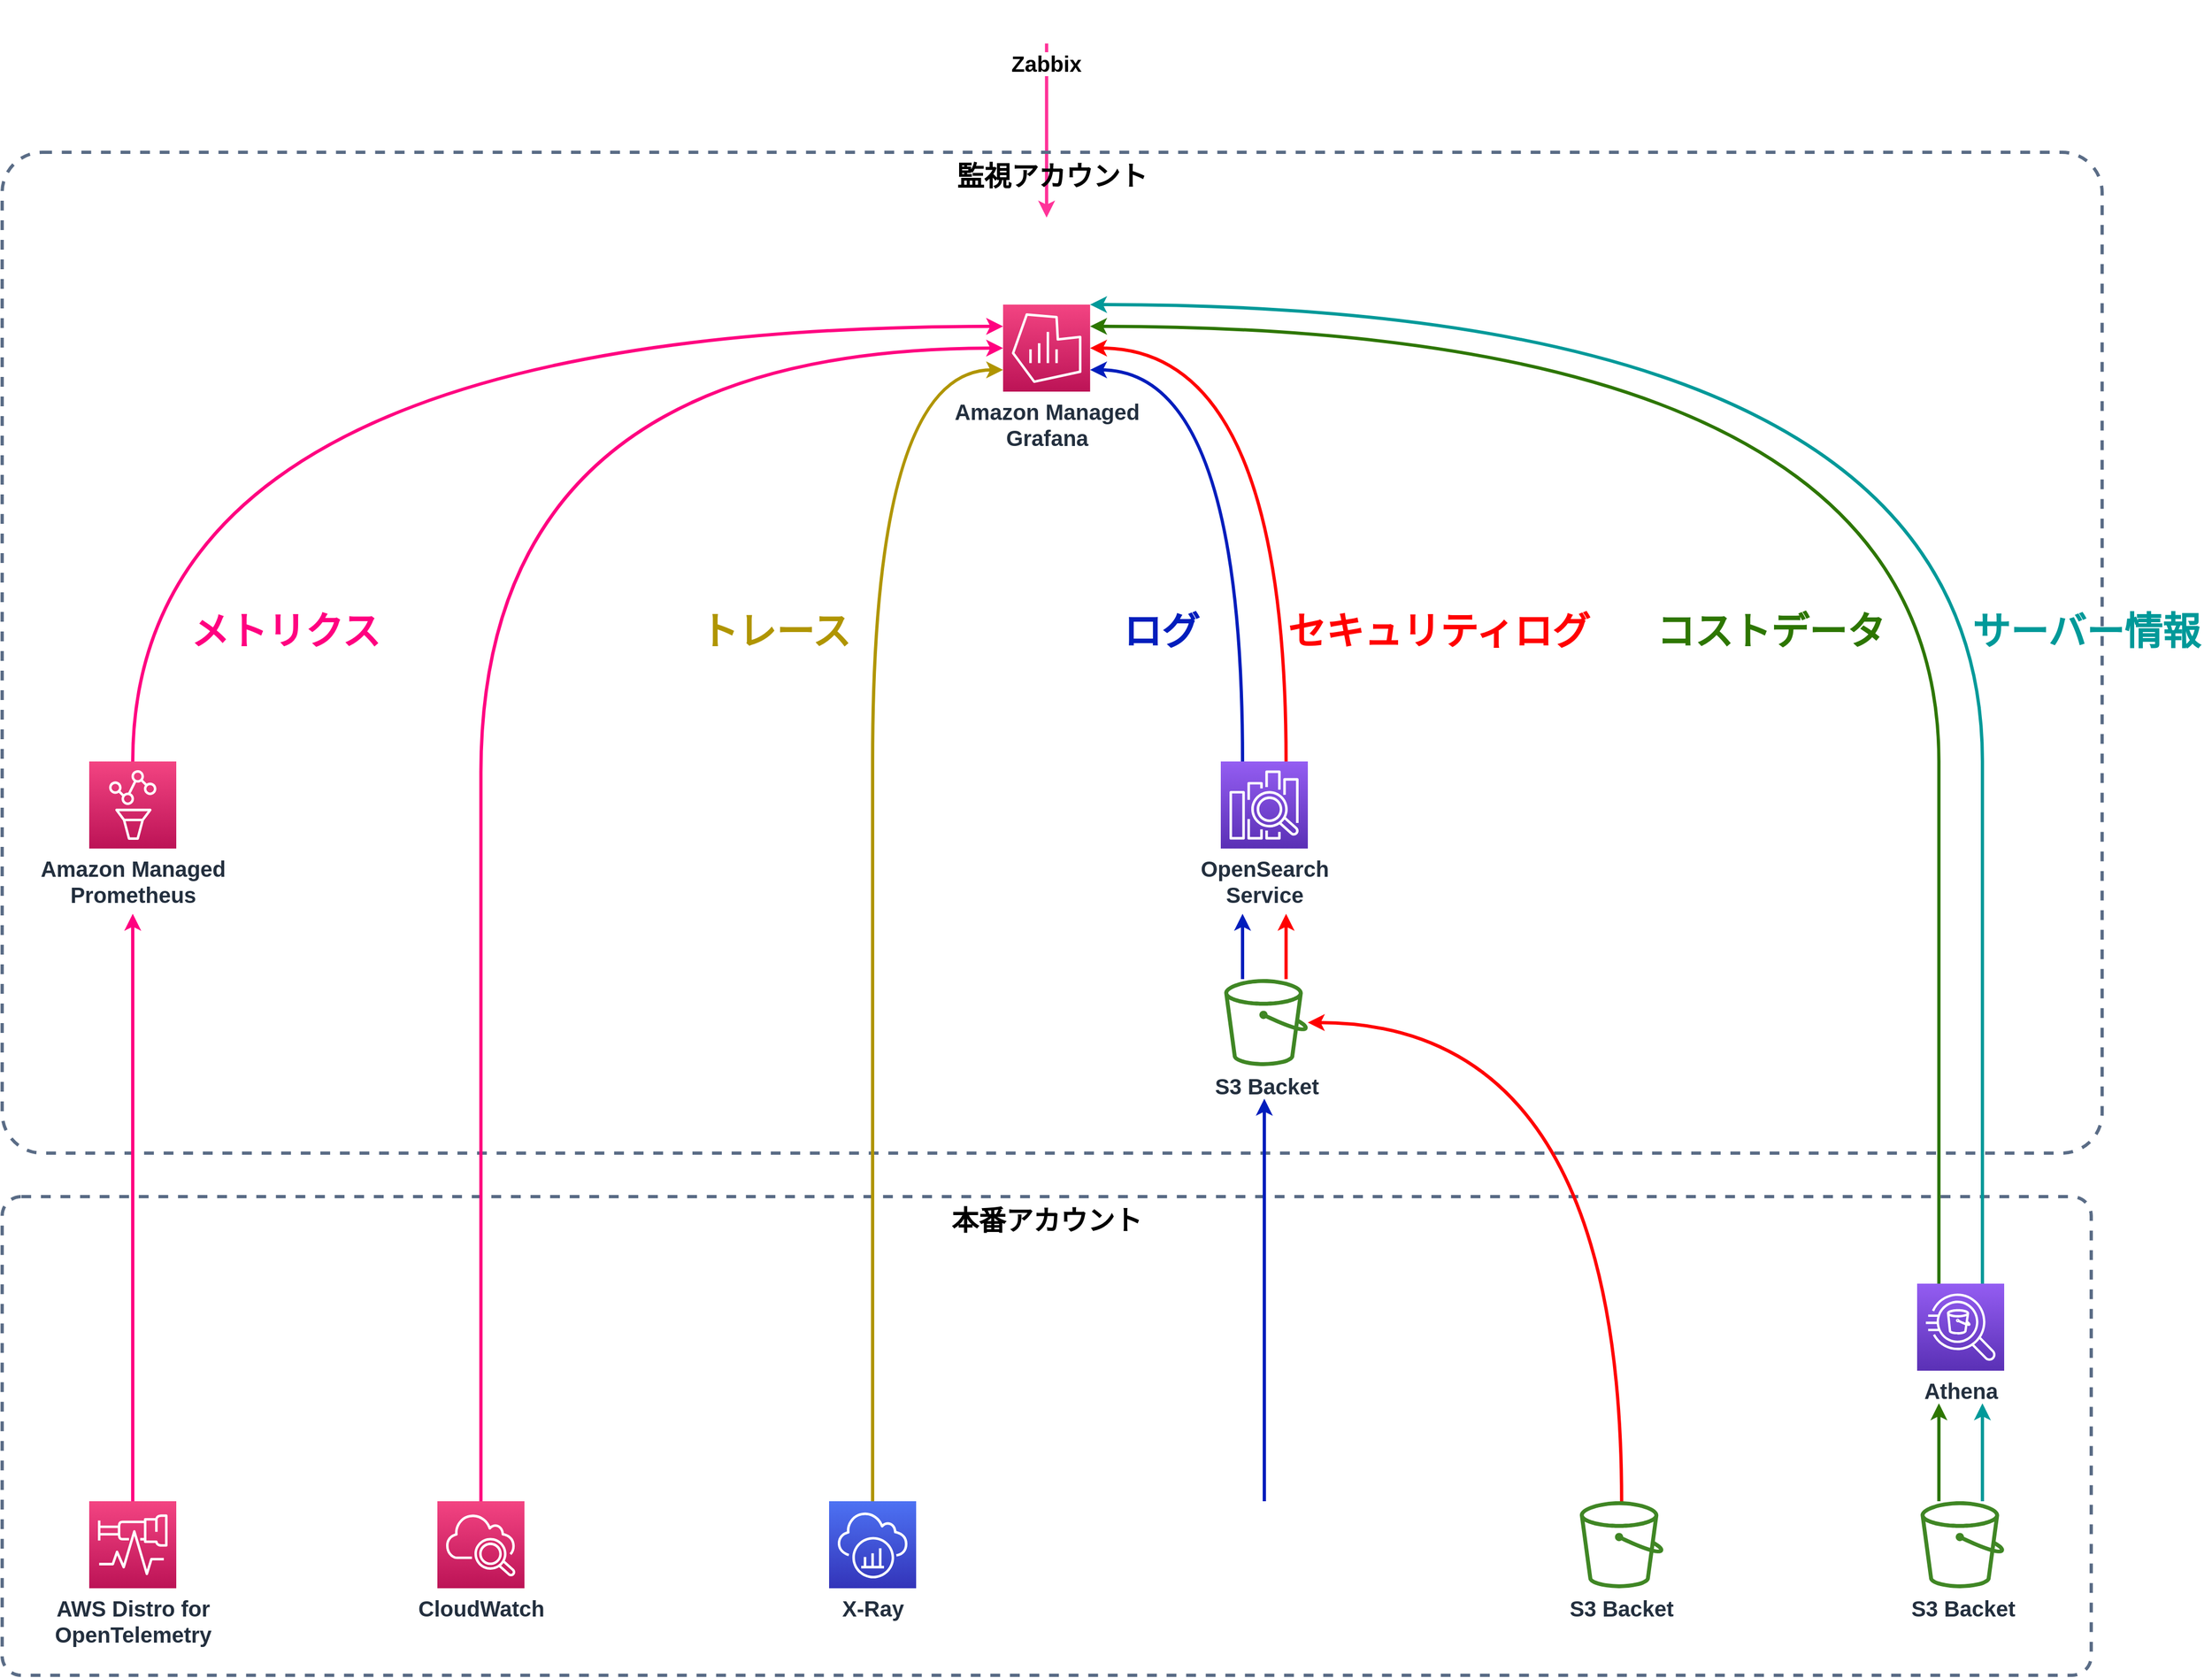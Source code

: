 <mxfile version="20.6.2" type="device"><diagram id="Ht1M8jgEwFfnCIfOTk4-" name="Page-1"><mxGraphModel dx="2883" dy="3765" grid="1" gridSize="10" guides="1" tooltips="1" connect="1" arrows="1" fold="1" page="0" pageScale="1" pageWidth="1169" pageHeight="827" math="0" shadow="0"><root><mxCell id="0"/><mxCell id="1" parent="0"/><mxCell id="EBF-UszWxYz6e6qQBSCE-4" style="edgeStyle=orthogonalEdgeStyle;rounded=0;orthogonalLoop=1;jettySize=auto;html=1;exitX=0.5;exitY=1;exitDx=0;exitDy=0;strokeColor=#FF3399;strokeWidth=3;endArrow=classic;endFill=1;entryX=0.5;entryY=0;entryDx=0;entryDy=0;" parent="1" source="-3Wo40sxnIRRl-H-h1zE-44" edge="1" target="ba_7nCGos8NcndXZEmxs-107"><mxGeometry relative="1" as="geometry"><mxPoint x="1600" y="-1080" as="targetPoint"/></mxGeometry></mxCell><mxCell id="ksRUTUtFgP9rrWS5Dxl5-9" value="本番アカウント" style="fillColor=none;strokeColor=#5A6C86;verticalAlign=top;fontStyle=1;fontColor=#000000;fontSize=25;strokeWidth=3;rounded=1;arcSize=4;shadow=0;dashed=1;" parent="1" vertex="1"><mxGeometry x="640" y="-400" width="1920" height="440" as="geometry"/></mxCell><mxCell id="ksRUTUtFgP9rrWS5Dxl5-8" value="監視アカウント" style="fillColor=none;strokeColor=#5A6C86;verticalAlign=top;fontStyle=1;fontColor=#000000;fontSize=25;strokeWidth=3;rounded=1;arcSize=4;shadow=0;dashed=1;" parent="1" vertex="1"><mxGeometry x="640" y="-1360" width="1930" height="920" as="geometry"/></mxCell><mxCell id="ba_7nCGos8NcndXZEmxs-107" value="" style="shape=image;verticalLabelPosition=bottom;labelBackgroundColor=default;verticalAlign=top;aspect=fixed;imageAspect=0;image=https://hogetech.info/wp-content/uploads/2022/05/cb704b55-1ba2-d775-c3f2-5841ddaee140.png;fontSize=15;fontStyle=1" parent="1" vertex="1"><mxGeometry x="1550" y="-1300" width="99.82" height="91.5" as="geometry"/></mxCell><mxCell id="ba_7nCGos8NcndXZEmxs-14" style="edgeStyle=orthogonalEdgeStyle;orthogonalLoop=1;jettySize=auto;html=1;exitX=0.5;exitY=0;exitDx=0;exitDy=0;entryX=0;entryY=0.25;entryDx=0;entryDy=0;entryPerimeter=0;strokeColor=#FF0080;strokeWidth=3;curved=1;exitPerimeter=0;" parent="1" source="-3Wo40sxnIRRl-H-h1zE-34" target="-3Wo40sxnIRRl-H-h1zE-35" edge="1"><mxGeometry relative="1" as="geometry"><mxPoint x="439.468" y="-869.78" as="sourcePoint"/></mxGeometry></mxCell><mxCell id="-3Wo40sxnIRRl-H-h1zE-34" value="Amazon Managed&lt;br style=&quot;font-size: 20px;&quot;&gt;Prometheus" style="sketch=0;points=[[0,0,0],[0.25,0,0],[0.5,0,0],[0.75,0,0],[1,0,0],[0,1,0],[0.25,1,0],[0.5,1,0],[0.75,1,0],[1,1,0],[0,0.25,0],[0,0.5,0],[0,0.75,0],[1,0.25,0],[1,0.5,0],[1,0.75,0]];points=[[0,0,0],[0.25,0,0],[0.5,0,0],[0.75,0,0],[1,0,0],[0,1,0],[0.25,1,0],[0.5,1,0],[0.75,1,0],[1,1,0],[0,0.25,0],[0,0.5,0],[0,0.75,0],[1,0.25,0],[1,0.5,0],[1,0.75,0]];outlineConnect=0;fontColor=#232F3E;gradientColor=#F34482;gradientDirection=north;fillColor=#BC1356;strokeColor=#ffffff;dashed=0;verticalLabelPosition=bottom;verticalAlign=top;align=center;html=1;fontSize=20;fontStyle=1;aspect=fixed;shape=mxgraph.aws4.resourceIcon;resIcon=mxgraph.aws4.managed_service_for_prometheus;strokeWidth=3;direction=east;" parent="1" vertex="1"><mxGeometry x="720.0" y="-800" width="80" height="80" as="geometry"/></mxCell><mxCell id="ksRUTUtFgP9rrWS5Dxl5-20" style="edgeStyle=orthogonalEdgeStyle;curved=1;orthogonalLoop=1;jettySize=auto;html=1;exitX=0;exitY=0.5;exitDx=0;exitDy=0;exitPerimeter=0;strokeColor=#FF0080;strokeWidth=3;fontSize=20;endArrow=none;endFill=0;startArrow=classic;startFill=1;" parent="1" source="-3Wo40sxnIRRl-H-h1zE-35" edge="1"><mxGeometry relative="1" as="geometry"><mxPoint x="1080" y="-790" as="targetPoint"/></mxGeometry></mxCell><mxCell id="-3Wo40sxnIRRl-H-h1zE-35" value="Amazon Managed&lt;br style=&quot;font-size: 20px;&quot;&gt;Grafana" style="sketch=0;points=[[0,0,0],[0.25,0,0],[0.5,0,0],[0.75,0,0],[1,0,0],[0,1,0],[0.25,1,0],[0.5,1,0],[0.75,1,0],[1,1,0],[0,0.25,0],[0,0.5,0],[0,0.75,0],[1,0.25,0],[1,0.5,0],[1,0.75,0]];points=[[0,0,0],[0.25,0,0],[0.5,0,0],[0.75,0,0],[1,0,0],[0,1,0],[0.25,1,0],[0.5,1,0],[0.75,1,0],[1,1,0],[0,0.25,0],[0,0.5,0],[0,0.75,0],[1,0.25,0],[1,0.5,0],[1,0.75,0]];outlineConnect=0;fontColor=#232F3E;gradientColor=#F34482;gradientDirection=north;fillColor=#BC1356;strokeColor=#ffffff;dashed=0;verticalLabelPosition=bottom;verticalAlign=top;align=center;html=1;fontSize=20;fontStyle=1;aspect=fixed;shape=mxgraph.aws4.resourceIcon;resIcon=mxgraph.aws4.managed_service_for_grafana;strokeWidth=3;direction=east;" parent="1" vertex="1"><mxGeometry x="1559.91" y="-1220" width="80" height="80" as="geometry"/></mxCell><mxCell id="ba_7nCGos8NcndXZEmxs-17" style="edgeStyle=orthogonalEdgeStyle;orthogonalLoop=1;jettySize=auto;html=1;strokeColor=#FF0080;strokeWidth=3;curved=1;exitX=0.5;exitY=0;exitDx=0;exitDy=0;exitPerimeter=0;endArrow=none;endFill=0;" parent="1" source="ksRUTUtFgP9rrWS5Dxl5-4" edge="1"><mxGeometry relative="1" as="geometry"><mxPoint x="1640" y="-990" as="sourcePoint"/><mxPoint x="1080" y="-790" as="targetPoint"/><Array as="points"><mxPoint x="1080" y="-380"/></Array></mxGeometry></mxCell><mxCell id="ba_7nCGos8NcndXZEmxs-15" style="edgeStyle=orthogonalEdgeStyle;orthogonalLoop=1;jettySize=auto;html=1;exitX=0.5;exitY=0;exitDx=0;exitDy=0;exitPerimeter=0;strokeColor=#B09500;strokeWidth=3;curved=1;endArrow=none;endFill=0;" parent="1" source="ksRUTUtFgP9rrWS5Dxl5-3" edge="1"><mxGeometry relative="1" as="geometry"><mxPoint x="1440" y="-800" as="targetPoint"/><mxPoint x="1440" y="-800" as="sourcePoint"/></mxGeometry></mxCell><mxCell id="-3Wo40sxnIRRl-H-h1zE-44" value="Zabbix" style="shape=image;verticalLabelPosition=bottom;labelBackgroundColor=default;verticalAlign=top;aspect=fixed;imageAspect=0;image=https://www.sraoss.co.jp/tech-blog/wp-content/uploads/2018/07/zabbix_logo_500x131.png;fontSize=20;fontStyle=1;strokeWidth=3;direction=east;" parent="1" vertex="1"><mxGeometry x="1523.57" y="-1500" width="152.67" height="40" as="geometry"/></mxCell><mxCell id="ba_7nCGos8NcndXZEmxs-11" style="edgeStyle=orthogonalEdgeStyle;orthogonalLoop=1;jettySize=auto;html=1;strokeColor=#2D7600;strokeWidth=3;curved=1;entryX=1;entryY=0.25;entryDx=0;entryDy=0;entryPerimeter=0;" parent="1" target="-3Wo40sxnIRRl-H-h1zE-35" edge="1"><mxGeometry relative="1" as="geometry"><mxPoint x="1480" y="-1200" as="targetPoint"/><Array as="points"><mxPoint x="2420" y="-1200"/></Array><mxPoint x="2420" y="-800" as="sourcePoint"/></mxGeometry></mxCell><mxCell id="nOcW9cGM_L7JWIIkq4lg-1" style="edgeStyle=orthogonalEdgeStyle;orthogonalLoop=1;jettySize=auto;html=1;entryX=1;entryY=0;entryDx=0;entryDy=0;entryPerimeter=0;strokeColor=#009999;strokeWidth=3;curved=1;" parent="1" target="-3Wo40sxnIRRl-H-h1zE-35" edge="1"><mxGeometry relative="1" as="geometry"><Array as="points"><mxPoint x="2460" y="-1220"/></Array><mxPoint x="2460" y="-800" as="sourcePoint"/></mxGeometry></mxCell><mxCell id="ba_7nCGos8NcndXZEmxs-105" style="edgeStyle=orthogonalEdgeStyle;curved=1;orthogonalLoop=1;jettySize=auto;html=1;exitX=0.75;exitY=0;exitDx=0;exitDy=0;entryX=1;entryY=0.5;entryDx=0;entryDy=0;entryPerimeter=0;strokeColor=#FF0000;strokeWidth=3;fontSize=20;exitPerimeter=0;" parent="1" source="ba_7nCGos8NcndXZEmxs-104" target="-3Wo40sxnIRRl-H-h1zE-35" edge="1"><mxGeometry relative="1" as="geometry"><mxPoint x="2126.865" y="-830" as="sourcePoint"/></mxGeometry></mxCell><mxCell id="nOcW9cGM_L7JWIIkq4lg-2" style="edgeStyle=orthogonalEdgeStyle;curved=1;orthogonalLoop=1;jettySize=auto;html=1;exitX=0.25;exitY=0;exitDx=0;exitDy=0;exitPerimeter=0;entryX=1;entryY=0.75;entryDx=0;entryDy=0;entryPerimeter=0;strokeColor=#001DBC;strokeWidth=3;" parent="1" source="ba_7nCGos8NcndXZEmxs-104" target="-3Wo40sxnIRRl-H-h1zE-35" edge="1"><mxGeometry relative="1" as="geometry"/></mxCell><mxCell id="ba_7nCGos8NcndXZEmxs-104" value="OpenSearch&lt;br&gt;Service&lt;br&gt;" style="sketch=0;points=[[0,0,0],[0.25,0,0],[0.5,0,0],[0.75,0,0],[1,0,0],[0,1,0],[0.25,1,0],[0.5,1,0],[0.75,1,0],[1,1,0],[0,0.25,0],[0,0.5,0],[0,0.75,0],[1,0.25,0],[1,0.5,0],[1,0.75,0]];outlineConnect=0;fontColor=#232F3E;gradientColor=#945DF2;gradientDirection=north;fillColor=#5A30B5;strokeColor=#ffffff;dashed=0;verticalLabelPosition=bottom;verticalAlign=top;align=center;html=1;fontSize=20;fontStyle=1;aspect=fixed;shape=mxgraph.aws4.resourceIcon;resIcon=mxgraph.aws4.elasticsearch_service;strokeWidth=3;direction=east;" parent="1" vertex="1"><mxGeometry x="1760.0" y="-800" width="80" height="80" as="geometry"/></mxCell><mxCell id="HqMN1OnRuGX43zi7G45s-24" value="トレース" style="text;html=1;align=center;verticalAlign=middle;resizable=0;points=[];autosize=1;strokeColor=none;fillColor=none;fontStyle=1;fontSize=35;fontColor=#B09500;" parent="1" vertex="1"><mxGeometry x="1270" y="-950" width="160" height="60" as="geometry"/></mxCell><mxCell id="HqMN1OnRuGX43zi7G45s-25" value="&lt;font color=&quot;#ff0080&quot;&gt;メトリクス&lt;/font&gt;" style="text;html=1;align=center;verticalAlign=middle;resizable=0;points=[];autosize=1;strokeColor=none;fillColor=none;fontStyle=1;fontSize=35;fontColor=#B09500;" parent="1" vertex="1"><mxGeometry x="800" y="-950" width="200" height="60" as="geometry"/></mxCell><mxCell id="HqMN1OnRuGX43zi7G45s-26" value="&lt;font&gt;ログ&lt;/font&gt;" style="text;html=1;align=center;verticalAlign=middle;resizable=0;points=[];autosize=1;strokeColor=none;fillColor=none;fontStyle=1;fontSize=35;fontColor=#001DBC;" parent="1" vertex="1"><mxGeometry x="1660" y="-950" width="90" height="60" as="geometry"/></mxCell><mxCell id="HqMN1OnRuGX43zi7G45s-27" value="&lt;font color=&quot;#2d7600&quot;&gt;コストデータ&lt;/font&gt;" style="text;html=1;align=center;verticalAlign=middle;resizable=0;points=[];autosize=1;strokeColor=none;fillColor=none;fontStyle=1;fontSize=35;fontColor=#001DBC;" parent="1" vertex="1"><mxGeometry x="2150" y="-950" width="230" height="60" as="geometry"/></mxCell><mxCell id="HqMN1OnRuGX43zi7G45s-28" value="&lt;font color=&quot;#009999&quot;&gt;サーバー情報&lt;/font&gt;" style="text;html=1;align=center;verticalAlign=middle;resizable=0;points=[];autosize=1;strokeColor=none;fillColor=none;fontStyle=1;fontSize=35;fontColor=#001DBC;" parent="1" vertex="1"><mxGeometry x="2440" y="-950" width="230" height="60" as="geometry"/></mxCell><mxCell id="HqMN1OnRuGX43zi7G45s-29" value="&lt;font&gt;セキュリティログ&lt;/font&gt;" style="text;html=1;align=center;verticalAlign=middle;resizable=0;points=[];autosize=1;strokeColor=none;fillColor=none;fontStyle=1;fontSize=35;fontColor=#FF0000;" parent="1" vertex="1"><mxGeometry x="1810" y="-950" width="300" height="60" as="geometry"/></mxCell><mxCell id="ksRUTUtFgP9rrWS5Dxl5-13" style="edgeStyle=orthogonalEdgeStyle;curved=1;orthogonalLoop=1;jettySize=auto;html=1;strokeColor=#FF0000;strokeWidth=3;fontSize=20;" parent="1" source="ksRUTUtFgP9rrWS5Dxl5-1" target="ksRUTUtFgP9rrWS5Dxl5-6" edge="1"><mxGeometry relative="1" as="geometry"><mxPoint x="1800" y="-490" as="targetPoint"/><Array as="points"><mxPoint x="2128" y="-560"/></Array></mxGeometry></mxCell><mxCell id="ksRUTUtFgP9rrWS5Dxl5-1" value="S3 Backet" style="sketch=0;outlineConnect=0;fontColor=#232F3E;gradientColor=none;fillColor=#3F8624;strokeColor=none;dashed=0;verticalLabelPosition=bottom;verticalAlign=top;align=center;html=1;fontSize=20;fontStyle=1;aspect=fixed;pointerEvents=1;shape=mxgraph.aws4.bucket;direction=east;strokeWidth=3;" parent="1" vertex="1"><mxGeometry x="2090" y="-120" width="76.8" height="80" as="geometry"/></mxCell><mxCell id="ksRUTUtFgP9rrWS5Dxl5-2" value="S3 Backet" style="sketch=0;outlineConnect=0;fontColor=#232F3E;gradientColor=none;fillColor=#3F8624;strokeColor=none;dashed=0;verticalLabelPosition=bottom;verticalAlign=top;align=center;html=1;fontSize=20;fontStyle=1;aspect=fixed;pointerEvents=1;shape=mxgraph.aws4.bucket;direction=east;strokeWidth=3;" parent="1" vertex="1"><mxGeometry x="2403.2" y="-120" width="76.8" height="80" as="geometry"/></mxCell><mxCell id="ksRUTUtFgP9rrWS5Dxl5-3" value="X-Ray" style="sketch=0;points=[[0,0,0],[0.25,0,0],[0.5,0,0],[0.75,0,0],[1,0,0],[0,1,0],[0.25,1,0],[0.5,1,0],[0.75,1,0],[1,1,0],[0,0.25,0],[0,0.5,0],[0,0.75,0],[1,0.25,0],[1,0.5,0],[1,0.75,0]];outlineConnect=0;fontColor=#232F3E;gradientColor=#4D72F3;gradientDirection=north;fillColor=#3334B9;strokeColor=#ffffff;dashed=0;verticalLabelPosition=bottom;verticalAlign=top;align=center;html=1;fontSize=20;fontStyle=1;aspect=fixed;shape=mxgraph.aws4.resourceIcon;resIcon=mxgraph.aws4.xray;strokeWidth=3;direction=east;" parent="1" vertex="1"><mxGeometry x="1400" y="-120" width="80" height="80" as="geometry"/></mxCell><mxCell id="ksRUTUtFgP9rrWS5Dxl5-4" value="CloudWatch" style="sketch=0;points=[[0,0,0],[0.25,0,0],[0.5,0,0],[0.75,0,0],[1,0,0],[0,1,0],[0.25,1,0],[0.5,1,0],[0.75,1,0],[1,1,0],[0,0.25,0],[0,0.5,0],[0,0.75,0],[1,0.25,0],[1,0.5,0],[1,0.75,0]];points=[[0,0,0],[0.25,0,0],[0.5,0,0],[0.75,0,0],[1,0,0],[0,1,0],[0.25,1,0],[0.5,1,0],[0.75,1,0],[1,1,0],[0,0.25,0],[0,0.5,0],[0,0.75,0],[1,0.25,0],[1,0.5,0],[1,0.75,0]];outlineConnect=0;fontColor=#232F3E;gradientColor=#F34482;gradientDirection=north;fillColor=#BC1356;strokeColor=#ffffff;dashed=0;verticalLabelPosition=bottom;verticalAlign=top;align=center;html=1;fontSize=20;fontStyle=1;aspect=fixed;shape=mxgraph.aws4.resourceIcon;resIcon=mxgraph.aws4.cloudwatch_2;strokeWidth=3;direction=east;" parent="1" vertex="1"><mxGeometry x="1040" y="-120" width="80" height="80" as="geometry"/></mxCell><mxCell id="ksRUTUtFgP9rrWS5Dxl5-18" style="edgeStyle=orthogonalEdgeStyle;curved=1;orthogonalLoop=1;jettySize=auto;html=1;exitX=0.5;exitY=0;exitDx=0;exitDy=0;exitPerimeter=0;strokeColor=#FF0080;strokeWidth=3;fontSize=20;" parent="1" source="ksRUTUtFgP9rrWS5Dxl5-5" edge="1"><mxGeometry relative="1" as="geometry"><mxPoint x="760" y="-660" as="targetPoint"/></mxGeometry></mxCell><mxCell id="ksRUTUtFgP9rrWS5Dxl5-5" value="AWS Distro for&lt;br style=&quot;font-size: 20px;&quot;&gt;OpenTelemetry" style="sketch=0;points=[[0,0,0],[0.25,0,0],[0.5,0,0],[0.75,0,0],[1,0,0],[0,1,0],[0.25,1,0],[0.5,1,0],[0.75,1,0],[1,1,0],[0,0.25,0],[0,0.5,0],[0,0.75,0],[1,0.25,0],[1,0.5,0],[1,0.75,0]];points=[[0,0,0],[0.25,0,0],[0.5,0,0],[0.75,0,0],[1,0,0],[0,1,0],[0.25,1,0],[0.5,1,0],[0.75,1,0],[1,1,0],[0,0.25,0],[0,0.5,0],[0,0.75,0],[1,0.25,0],[1,0.5,0],[1,0.75,0]];outlineConnect=0;fontColor=#232F3E;gradientColor=#F34482;gradientDirection=north;fillColor=#BC1356;strokeColor=#ffffff;dashed=0;verticalLabelPosition=bottom;verticalAlign=top;align=center;html=1;fontSize=20;fontStyle=1;aspect=fixed;shape=mxgraph.aws4.resourceIcon;resIcon=mxgraph.aws4.distro_for_opentelemetry;strokeWidth=3;direction=east;" parent="1" vertex="1"><mxGeometry x="720" y="-120" width="80" height="80" as="geometry"/></mxCell><mxCell id="ksRUTUtFgP9rrWS5Dxl5-10" style="edgeStyle=orthogonalEdgeStyle;curved=1;orthogonalLoop=1;jettySize=auto;html=1;strokeColor=#001DBC;strokeWidth=3;fontSize=20;" parent="1" source="ksRUTUtFgP9rrWS5Dxl5-6" edge="1"><mxGeometry relative="1" as="geometry"><mxPoint x="1780" y="-660" as="targetPoint"/><Array as="points"><mxPoint x="1780" y="-630"/><mxPoint x="1780" y="-630"/></Array></mxGeometry></mxCell><mxCell id="ksRUTUtFgP9rrWS5Dxl5-11" style="edgeStyle=orthogonalEdgeStyle;curved=1;orthogonalLoop=1;jettySize=auto;html=1;strokeColor=#FF0000;strokeWidth=3;fontSize=20;" parent="1" source="ksRUTUtFgP9rrWS5Dxl5-6" edge="1"><mxGeometry relative="1" as="geometry"><mxPoint x="1820" y="-660" as="targetPoint"/><Array as="points"><mxPoint x="1820" y="-630"/><mxPoint x="1820" y="-630"/></Array></mxGeometry></mxCell><mxCell id="ksRUTUtFgP9rrWS5Dxl5-6" value="S3 Backet" style="sketch=0;outlineConnect=0;fontColor=#232F3E;gradientColor=none;fillColor=#3F8624;strokeColor=none;dashed=0;verticalLabelPosition=bottom;verticalAlign=top;align=center;html=1;fontSize=20;fontStyle=1;aspect=fixed;pointerEvents=1;shape=mxgraph.aws4.bucket;direction=east;strokeWidth=3;" parent="1" vertex="1"><mxGeometry x="1763.2" y="-600" width="76.8" height="80" as="geometry"/></mxCell><mxCell id="ksRUTUtFgP9rrWS5Dxl5-14" style="edgeStyle=orthogonalEdgeStyle;curved=1;orthogonalLoop=1;jettySize=auto;html=1;strokeColor=#2D7600;strokeWidth=3;fontSize=20;" parent="1" source="ksRUTUtFgP9rrWS5Dxl5-2" edge="1"><mxGeometry relative="1" as="geometry"><mxPoint x="2420" y="-210" as="targetPoint"/><Array as="points"><mxPoint x="2420" y="-140"/><mxPoint x="2420" y="-140"/></Array><mxPoint x="2420" y="-599.943" as="sourcePoint"/></mxGeometry></mxCell><mxCell id="ksRUTUtFgP9rrWS5Dxl5-15" style="edgeStyle=orthogonalEdgeStyle;curved=1;orthogonalLoop=1;jettySize=auto;html=1;strokeColor=#009999;strokeWidth=3;fontSize=20;startArrow=none;entryX=0.75;entryY=1;entryDx=0;entryDy=0;entryPerimeter=0;" parent="1" source="-3Wo40sxnIRRl-H-h1zE-51" target="-3Wo40sxnIRRl-H-h1zE-51" edge="1"><mxGeometry relative="1" as="geometry"><mxPoint x="2460" y="-690" as="targetPoint"/><Array as="points"><mxPoint x="2460" y="-240"/></Array><mxPoint x="2460" y="-599.943" as="sourcePoint"/></mxGeometry></mxCell><mxCell id="cUoPa6nH4pjOIWinY605-2" style="edgeStyle=orthogonalEdgeStyle;curved=1;orthogonalLoop=1;jettySize=auto;html=1;exitX=0.25;exitY=0;exitDx=0;exitDy=0;exitPerimeter=0;strokeColor=#2D7600;strokeWidth=3;fontSize=25;startArrow=none;startFill=0;endArrow=none;endFill=0;" parent="1" source="-3Wo40sxnIRRl-H-h1zE-51" edge="1"><mxGeometry relative="1" as="geometry"><mxPoint x="2420" y="-800" as="targetPoint"/><Array as="points"><mxPoint x="2420" y="-780"/><mxPoint x="2420" y="-780"/></Array></mxGeometry></mxCell><mxCell id="cUoPa6nH4pjOIWinY605-3" style="edgeStyle=orthogonalEdgeStyle;curved=1;orthogonalLoop=1;jettySize=auto;html=1;exitX=0.75;exitY=0;exitDx=0;exitDy=0;exitPerimeter=0;strokeColor=#009999;strokeWidth=3;fontSize=25;startArrow=none;startFill=0;endArrow=none;endFill=0;" parent="1" source="-3Wo40sxnIRRl-H-h1zE-51" edge="1"><mxGeometry relative="1" as="geometry"><mxPoint x="2460" y="-800" as="targetPoint"/><Array as="points"><mxPoint x="2460" y="-800"/></Array></mxGeometry></mxCell><mxCell id="-3Wo40sxnIRRl-H-h1zE-51" value="Athena" style="sketch=0;points=[[0,0,0],[0.25,0,0],[0.5,0,0],[0.75,0,0],[1,0,0],[0,1,0],[0.25,1,0],[0.5,1,0],[0.75,1,0],[1,1,0],[0,0.25,0],[0,0.5,0],[0,0.75,0],[1,0.25,0],[1,0.5,0],[1,0.75,0]];outlineConnect=0;fontColor=#232F3E;gradientColor=#945DF2;gradientDirection=north;fillColor=#5A30B5;strokeColor=#ffffff;dashed=0;verticalLabelPosition=bottom;verticalAlign=top;align=center;html=1;fontSize=20;fontStyle=1;aspect=fixed;shape=mxgraph.aws4.resourceIcon;resIcon=mxgraph.aws4.athena;strokeWidth=3;direction=east;" parent="1" vertex="1"><mxGeometry x="2400" y="-320" width="80" height="80" as="geometry"/></mxCell><mxCell id="cUoPa6nH4pjOIWinY605-1" value="" style="edgeStyle=orthogonalEdgeStyle;curved=1;orthogonalLoop=1;jettySize=auto;html=1;strokeColor=#009999;strokeWidth=3;fontSize=20;endArrow=classic;endFill=1;" parent="1" source="ksRUTUtFgP9rrWS5Dxl5-2" edge="1"><mxGeometry relative="1" as="geometry"><mxPoint x="2460" y="-210" as="targetPoint"/><Array as="points"><mxPoint x="2460" y="-140"/><mxPoint x="2460" y="-140"/></Array><mxPoint x="2460" y="-119.943" as="sourcePoint"/></mxGeometry></mxCell><mxCell id="0gxytkBI1zHp5A9N3A42-4" style="edgeStyle=orthogonalEdgeStyle;orthogonalLoop=1;jettySize=auto;html=1;strokeColor=#B09500;strokeWidth=3;curved=1;entryX=0;entryY=0.75;entryDx=0;entryDy=0;entryPerimeter=0;" parent="1" target="-3Wo40sxnIRRl-H-h1zE-35" edge="1"><mxGeometry relative="1" as="geometry"><mxPoint x="1460" y="-780" as="targetPoint"/><mxPoint x="1440" y="-800" as="sourcePoint"/><Array as="points"><mxPoint x="1440" y="-1160"/></Array></mxGeometry></mxCell><mxCell id="0gxytkBI1zHp5A9N3A42-6" style="edgeStyle=orthogonalEdgeStyle;curved=1;orthogonalLoop=1;jettySize=auto;html=1;exitX=0.5;exitY=0;exitDx=0;exitDy=0;strokeColor=#001DBC;strokeWidth=3;fontSize=20;endArrow=classic;endFill=1;" parent="1" source="MyauoQkAOF7vavPjkgSI-1" edge="1"><mxGeometry relative="1" as="geometry"><mxPoint x="1800" y="-490" as="targetPoint"/><mxPoint x="1800.5" y="-120" as="sourcePoint"/></mxGeometry></mxCell><mxCell id="MyauoQkAOF7vavPjkgSI-1" value="" style="shape=image;verticalLabelPosition=bottom;labelBackgroundColor=default;verticalAlign=top;aspect=fixed;imageAspect=0;image=https://res.cloudinary.com/canonical/image/fetch/f_auto,q_auto,fl_sanitize,w_800,h_583/https://dashboard.snapcraft.io/site_media/appmedia/2020/02/logo-square.png;fontSize=20;fontStyle=1;strokeWidth=3;direction=east;" parent="1" vertex="1"><mxGeometry x="1731.4" y="-120" width="137.21" height="100" as="geometry"/></mxCell></root></mxGraphModel></diagram></mxfile>